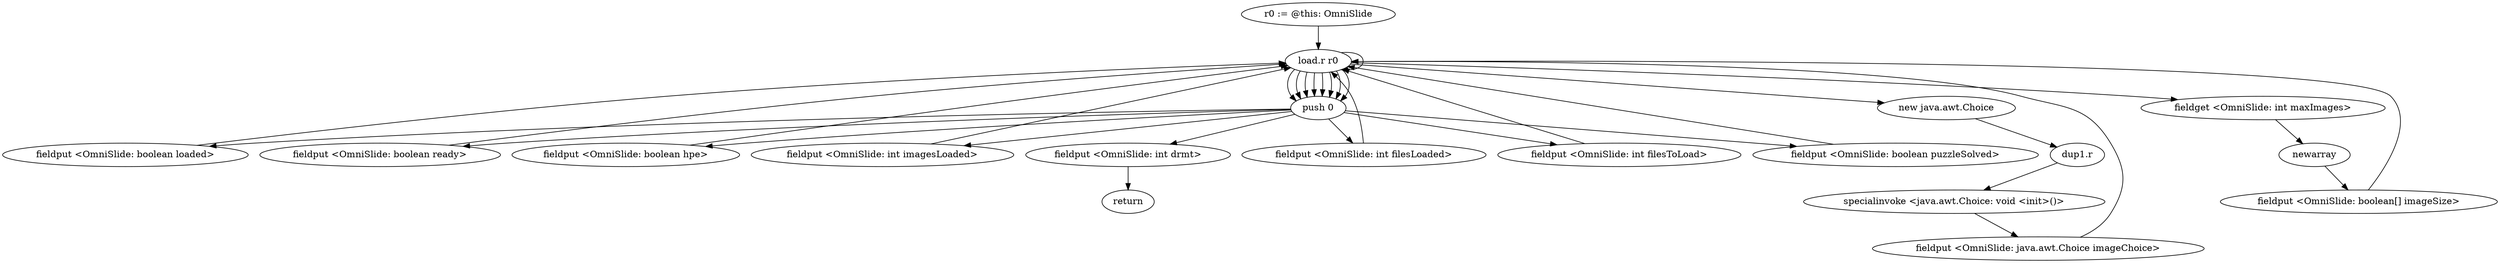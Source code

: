 digraph "" {
    "r0 := @this: OmniSlide"
    "load.r r0"
    "r0 := @this: OmniSlide"->"load.r r0";
    "push 0"
    "load.r r0"->"push 0";
    "fieldput <OmniSlide: boolean loaded>"
    "push 0"->"fieldput <OmniSlide: boolean loaded>";
    "fieldput <OmniSlide: boolean loaded>"->"load.r r0";
    "load.r r0"->"push 0";
    "fieldput <OmniSlide: boolean ready>"
    "push 0"->"fieldput <OmniSlide: boolean ready>";
    "fieldput <OmniSlide: boolean ready>"->"load.r r0";
    "load.r r0"->"push 0";
    "fieldput <OmniSlide: boolean hpe>"
    "push 0"->"fieldput <OmniSlide: boolean hpe>";
    "fieldput <OmniSlide: boolean hpe>"->"load.r r0";
    "load.r r0"->"push 0";
    "fieldput <OmniSlide: int imagesLoaded>"
    "push 0"->"fieldput <OmniSlide: int imagesLoaded>";
    "fieldput <OmniSlide: int imagesLoaded>"->"load.r r0";
    "load.r r0"->"push 0";
    "fieldput <OmniSlide: int filesLoaded>"
    "push 0"->"fieldput <OmniSlide: int filesLoaded>";
    "fieldput <OmniSlide: int filesLoaded>"->"load.r r0";
    "load.r r0"->"push 0";
    "fieldput <OmniSlide: int filesToLoad>"
    "push 0"->"fieldput <OmniSlide: int filesToLoad>";
    "fieldput <OmniSlide: int filesToLoad>"->"load.r r0";
    "load.r r0"->"push 0";
    "fieldput <OmniSlide: boolean puzzleSolved>"
    "push 0"->"fieldput <OmniSlide: boolean puzzleSolved>";
    "fieldput <OmniSlide: boolean puzzleSolved>"->"load.r r0";
    "new java.awt.Choice"
    "load.r r0"->"new java.awt.Choice";
    "dup1.r"
    "new java.awt.Choice"->"dup1.r";
    "specialinvoke <java.awt.Choice: void <init>()>"
    "dup1.r"->"specialinvoke <java.awt.Choice: void <init>()>";
    "fieldput <OmniSlide: java.awt.Choice imageChoice>"
    "specialinvoke <java.awt.Choice: void <init>()>"->"fieldput <OmniSlide: java.awt.Choice imageChoice>";
    "fieldput <OmniSlide: java.awt.Choice imageChoice>"->"load.r r0";
    "load.r r0"->"load.r r0";
    "fieldget <OmniSlide: int maxImages>"
    "load.r r0"->"fieldget <OmniSlide: int maxImages>";
    "newarray"
    "fieldget <OmniSlide: int maxImages>"->"newarray";
    "fieldput <OmniSlide: boolean[] imageSize>"
    "newarray"->"fieldput <OmniSlide: boolean[] imageSize>";
    "fieldput <OmniSlide: boolean[] imageSize>"->"load.r r0";
    "load.r r0"->"push 0";
    "fieldput <OmniSlide: int drmt>"
    "push 0"->"fieldput <OmniSlide: int drmt>";
    "return"
    "fieldput <OmniSlide: int drmt>"->"return";
}
